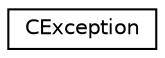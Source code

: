 digraph "Graphical Class Hierarchy"
{
 // LATEX_PDF_SIZE
  edge [fontname="Helvetica",fontsize="10",labelfontname="Helvetica",labelfontsize="10"];
  node [fontname="Helvetica",fontsize="10",shape=record];
  rankdir="LR";
  Node0 [label="CException",height=0.2,width=0.4,color="black", fillcolor="white", style="filled",URL="$classCException.html",tooltip=" "];
}
